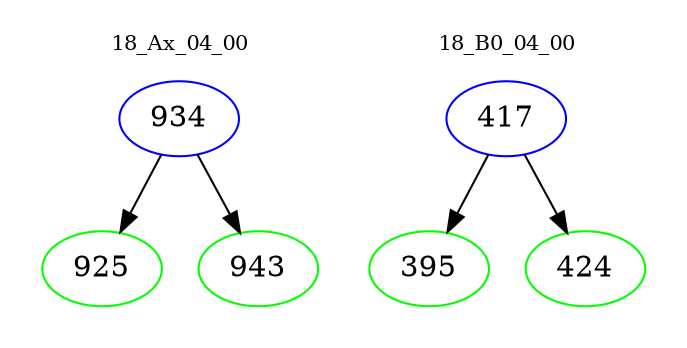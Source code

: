 digraph{
subgraph cluster_0 {
color = white
label = "18_Ax_04_00";
fontsize=10;
T0_934 [label="934", color="blue"]
T0_934 -> T0_925 [color="black"]
T0_925 [label="925", color="green"]
T0_934 -> T0_943 [color="black"]
T0_943 [label="943", color="green"]
}
subgraph cluster_1 {
color = white
label = "18_B0_04_00";
fontsize=10;
T1_417 [label="417", color="blue"]
T1_417 -> T1_395 [color="black"]
T1_395 [label="395", color="green"]
T1_417 -> T1_424 [color="black"]
T1_424 [label="424", color="green"]
}
}
